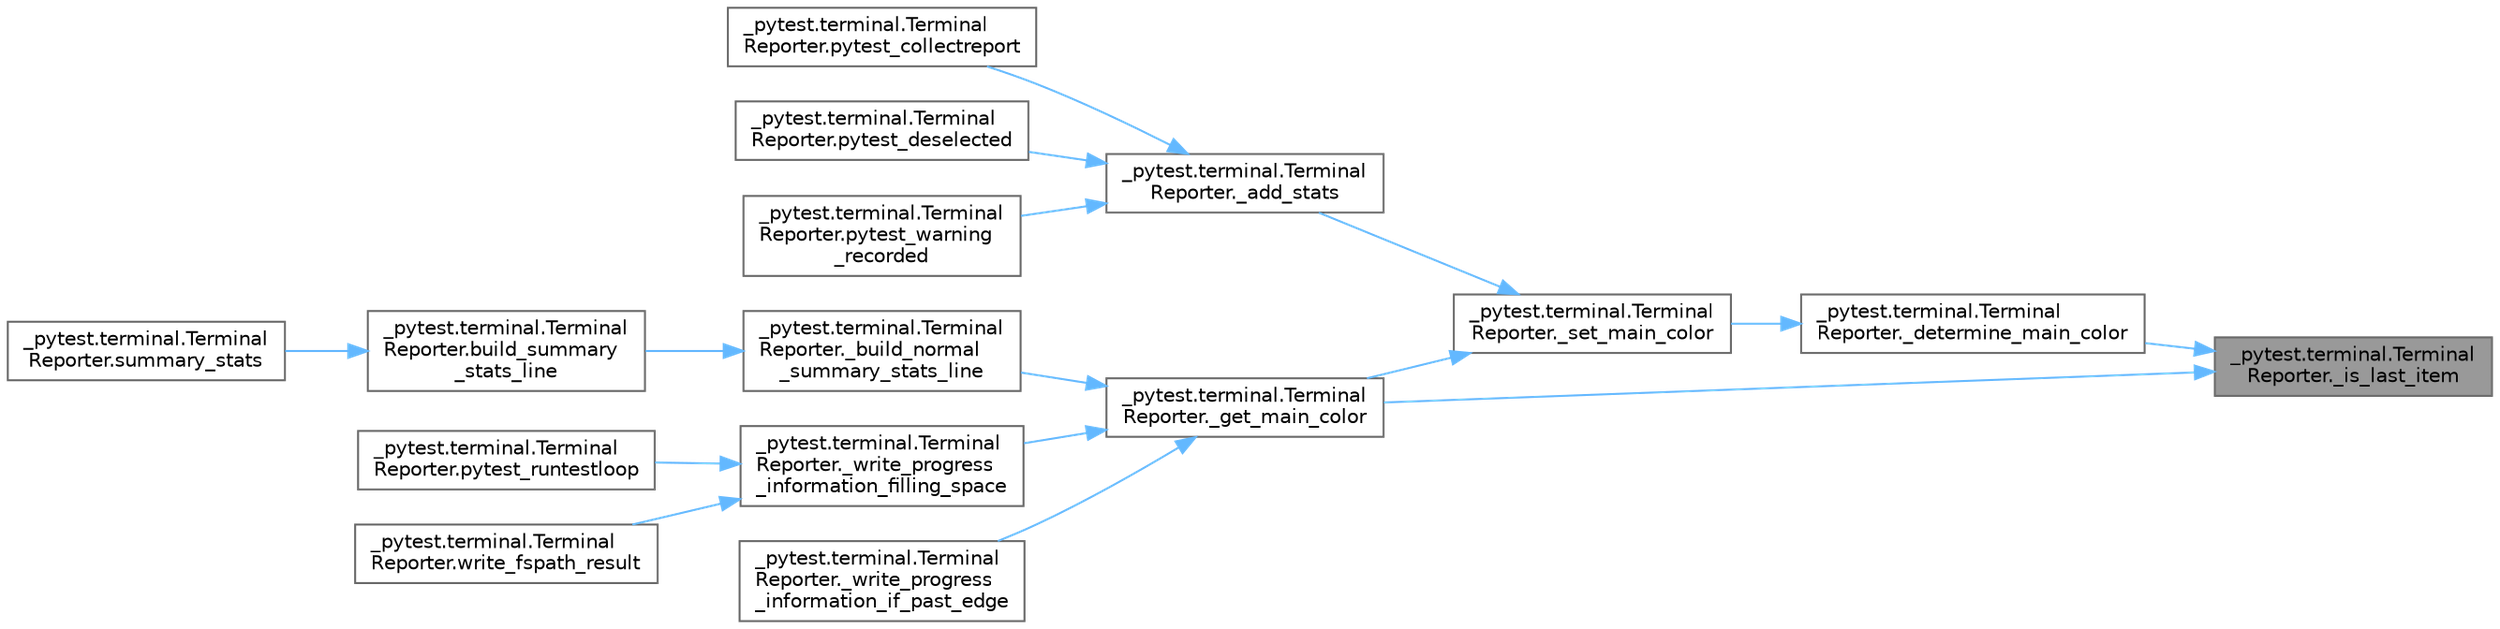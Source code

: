 digraph "_pytest.terminal.TerminalReporter._is_last_item"
{
 // LATEX_PDF_SIZE
  bgcolor="transparent";
  edge [fontname=Helvetica,fontsize=10,labelfontname=Helvetica,labelfontsize=10];
  node [fontname=Helvetica,fontsize=10,shape=box,height=0.2,width=0.4];
  rankdir="RL";
  Node1 [id="Node000001",label="_pytest.terminal.Terminal\lReporter._is_last_item",height=0.2,width=0.4,color="gray40", fillcolor="grey60", style="filled", fontcolor="black",tooltip=" "];
  Node1 -> Node2 [id="edge1_Node000001_Node000002",dir="back",color="steelblue1",style="solid",tooltip=" "];
  Node2 [id="Node000002",label="_pytest.terminal.Terminal\lReporter._determine_main_color",height=0.2,width=0.4,color="grey40", fillcolor="white", style="filled",URL="$class__pytest_1_1terminal_1_1_terminal_reporter.html#ad31be00e31fd319d4dea05531d15cded",tooltip=" "];
  Node2 -> Node3 [id="edge2_Node000002_Node000003",dir="back",color="steelblue1",style="solid",tooltip=" "];
  Node3 [id="Node000003",label="_pytest.terminal.Terminal\lReporter._set_main_color",height=0.2,width=0.4,color="grey40", fillcolor="white", style="filled",URL="$class__pytest_1_1terminal_1_1_terminal_reporter.html#af170b85e680816725e4eee6131c0935e",tooltip=" "];
  Node3 -> Node4 [id="edge3_Node000003_Node000004",dir="back",color="steelblue1",style="solid",tooltip=" "];
  Node4 [id="Node000004",label="_pytest.terminal.Terminal\lReporter._add_stats",height=0.2,width=0.4,color="grey40", fillcolor="white", style="filled",URL="$class__pytest_1_1terminal_1_1_terminal_reporter.html#a84975a7def1d9f39ae490cbf7f28569c",tooltip=" "];
  Node4 -> Node5 [id="edge4_Node000004_Node000005",dir="back",color="steelblue1",style="solid",tooltip=" "];
  Node5 [id="Node000005",label="_pytest.terminal.Terminal\lReporter.pytest_collectreport",height=0.2,width=0.4,color="grey40", fillcolor="white", style="filled",URL="$class__pytest_1_1terminal_1_1_terminal_reporter.html#a9eb06df608c4a08d1c831cfc5a405eec",tooltip=" "];
  Node4 -> Node6 [id="edge5_Node000004_Node000006",dir="back",color="steelblue1",style="solid",tooltip=" "];
  Node6 [id="Node000006",label="_pytest.terminal.Terminal\lReporter.pytest_deselected",height=0.2,width=0.4,color="grey40", fillcolor="white", style="filled",URL="$class__pytest_1_1terminal_1_1_terminal_reporter.html#ae42ef4753b861bf9e53a81f09f7f6ad8",tooltip=" "];
  Node4 -> Node7 [id="edge6_Node000004_Node000007",dir="back",color="steelblue1",style="solid",tooltip=" "];
  Node7 [id="Node000007",label="_pytest.terminal.Terminal\lReporter.pytest_warning\l_recorded",height=0.2,width=0.4,color="grey40", fillcolor="white", style="filled",URL="$class__pytest_1_1terminal_1_1_terminal_reporter.html#ad9996f81c33a9d8087202659b15ea555",tooltip=" "];
  Node3 -> Node8 [id="edge7_Node000003_Node000008",dir="back",color="steelblue1",style="solid",tooltip=" "];
  Node8 [id="Node000008",label="_pytest.terminal.Terminal\lReporter._get_main_color",height=0.2,width=0.4,color="grey40", fillcolor="white", style="filled",URL="$class__pytest_1_1terminal_1_1_terminal_reporter.html#ae4a58ef8b6b660f64bf683cd22db2dc6",tooltip=" "];
  Node8 -> Node9 [id="edge8_Node000008_Node000009",dir="back",color="steelblue1",style="solid",tooltip=" "];
  Node9 [id="Node000009",label="_pytest.terminal.Terminal\lReporter._build_normal\l_summary_stats_line",height=0.2,width=0.4,color="grey40", fillcolor="white", style="filled",URL="$class__pytest_1_1terminal_1_1_terminal_reporter.html#a84f16fb3ec2237a6362a6c702a338791",tooltip=" "];
  Node9 -> Node10 [id="edge9_Node000009_Node000010",dir="back",color="steelblue1",style="solid",tooltip=" "];
  Node10 [id="Node000010",label="_pytest.terminal.Terminal\lReporter.build_summary\l_stats_line",height=0.2,width=0.4,color="grey40", fillcolor="white", style="filled",URL="$class__pytest_1_1terminal_1_1_terminal_reporter.html#a4ba2861b7be92e0855ce085429f0f083",tooltip=" "];
  Node10 -> Node11 [id="edge10_Node000010_Node000011",dir="back",color="steelblue1",style="solid",tooltip=" "];
  Node11 [id="Node000011",label="_pytest.terminal.Terminal\lReporter.summary_stats",height=0.2,width=0.4,color="grey40", fillcolor="white", style="filled",URL="$class__pytest_1_1terminal_1_1_terminal_reporter.html#a571f1b46be6cba0708910a6671572014",tooltip=" "];
  Node8 -> Node12 [id="edge11_Node000008_Node000012",dir="back",color="steelblue1",style="solid",tooltip=" "];
  Node12 [id="Node000012",label="_pytest.terminal.Terminal\lReporter._write_progress\l_information_filling_space",height=0.2,width=0.4,color="grey40", fillcolor="white", style="filled",URL="$class__pytest_1_1terminal_1_1_terminal_reporter.html#a915f19bb955611b65c211c611c4568b1",tooltip=" "];
  Node12 -> Node13 [id="edge12_Node000012_Node000013",dir="back",color="steelblue1",style="solid",tooltip=" "];
  Node13 [id="Node000013",label="_pytest.terminal.Terminal\lReporter.pytest_runtestloop",height=0.2,width=0.4,color="grey40", fillcolor="white", style="filled",URL="$class__pytest_1_1terminal_1_1_terminal_reporter.html#ac3b669c1dc4496ae1a31ae03200aca11",tooltip=" "];
  Node12 -> Node14 [id="edge13_Node000012_Node000014",dir="back",color="steelblue1",style="solid",tooltip=" "];
  Node14 [id="Node000014",label="_pytest.terminal.Terminal\lReporter.write_fspath_result",height=0.2,width=0.4,color="grey40", fillcolor="white", style="filled",URL="$class__pytest_1_1terminal_1_1_terminal_reporter.html#a831d61b7b7439f786bdf1dd1f3d30814",tooltip=" "];
  Node8 -> Node15 [id="edge14_Node000008_Node000015",dir="back",color="steelblue1",style="solid",tooltip=" "];
  Node15 [id="Node000015",label="_pytest.terminal.Terminal\lReporter._write_progress\l_information_if_past_edge",height=0.2,width=0.4,color="grey40", fillcolor="white", style="filled",URL="$class__pytest_1_1terminal_1_1_terminal_reporter.html#a8271e787eed7808400cef0150efe2b3f",tooltip=" "];
  Node1 -> Node8 [id="edge15_Node000001_Node000008",dir="back",color="steelblue1",style="solid",tooltip=" "];
}
